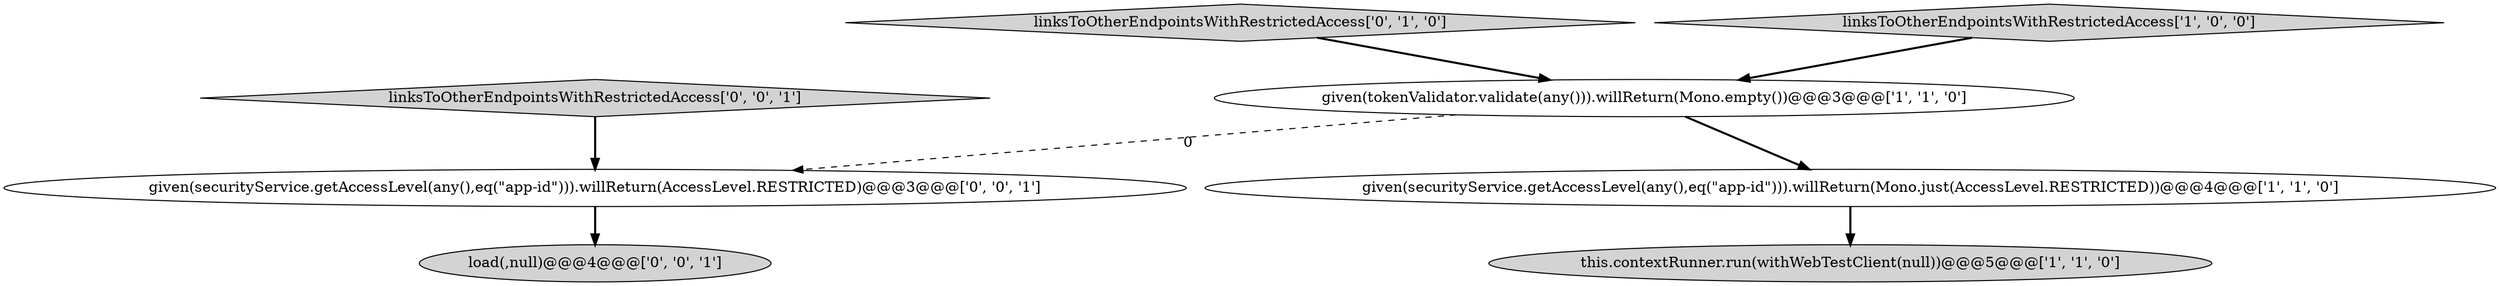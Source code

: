 digraph {
6 [style = filled, label = "given(securityService.getAccessLevel(any(),eq(\"app-id\"))).willReturn(AccessLevel.RESTRICTED)@@@3@@@['0', '0', '1']", fillcolor = white, shape = ellipse image = "AAA0AAABBB3BBB"];
4 [style = filled, label = "linksToOtherEndpointsWithRestrictedAccess['0', '1', '0']", fillcolor = lightgray, shape = diamond image = "AAA0AAABBB2BBB"];
5 [style = filled, label = "linksToOtherEndpointsWithRestrictedAccess['0', '0', '1']", fillcolor = lightgray, shape = diamond image = "AAA0AAABBB3BBB"];
1 [style = filled, label = "this.contextRunner.run(withWebTestClient(null))@@@5@@@['1', '1', '0']", fillcolor = lightgray, shape = ellipse image = "AAA0AAABBB1BBB"];
7 [style = filled, label = "load(,null)@@@4@@@['0', '0', '1']", fillcolor = lightgray, shape = ellipse image = "AAA0AAABBB3BBB"];
2 [style = filled, label = "given(tokenValidator.validate(any())).willReturn(Mono.empty())@@@3@@@['1', '1', '0']", fillcolor = white, shape = ellipse image = "AAA0AAABBB1BBB"];
3 [style = filled, label = "linksToOtherEndpointsWithRestrictedAccess['1', '0', '0']", fillcolor = lightgray, shape = diamond image = "AAA0AAABBB1BBB"];
0 [style = filled, label = "given(securityService.getAccessLevel(any(),eq(\"app-id\"))).willReturn(Mono.just(AccessLevel.RESTRICTED))@@@4@@@['1', '1', '0']", fillcolor = white, shape = ellipse image = "AAA0AAABBB1BBB"];
2->0 [style = bold, label=""];
4->2 [style = bold, label=""];
5->6 [style = bold, label=""];
6->7 [style = bold, label=""];
3->2 [style = bold, label=""];
0->1 [style = bold, label=""];
2->6 [style = dashed, label="0"];
}
